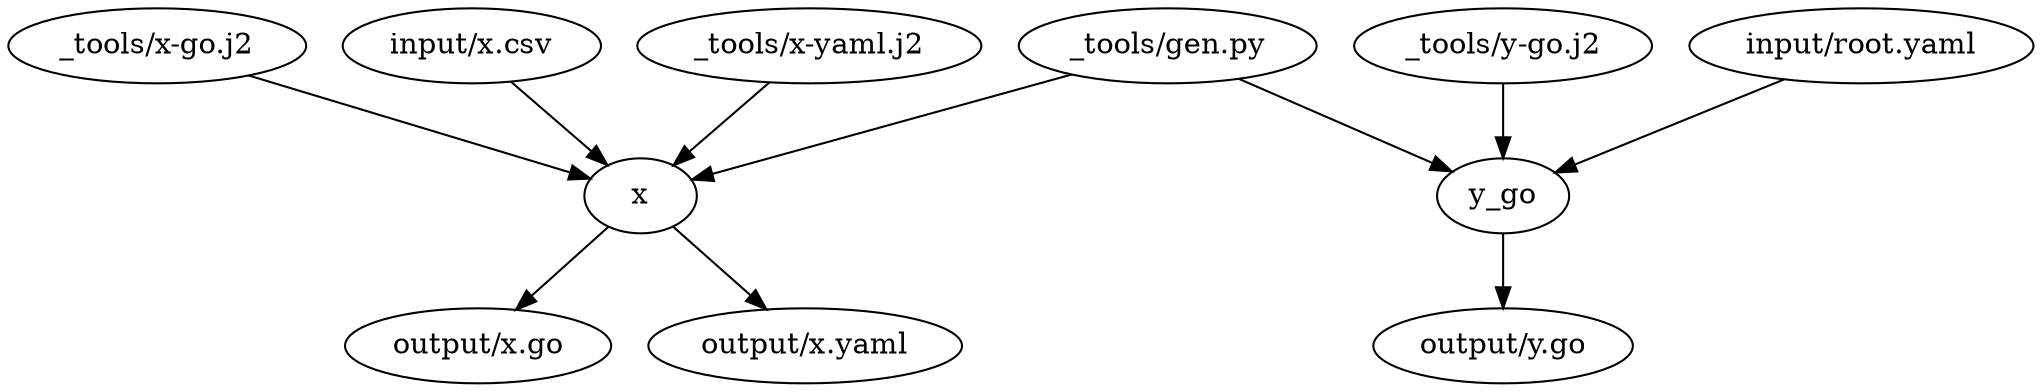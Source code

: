 digraph G {
    // nodes
    g0 [label="x", shape=oval];
    g1 [label="output/x.go", shape=oval];
    g2 [label="output/x.yaml", shape=oval];
    g3 [label="y_go", shape=oval];
    g4 [label="output/y.go", shape=oval];
    g5 [label="_tools/x-go.j2", shape=oval];
    g6 [label="input/x.csv", shape=oval];
    g7 [label="_tools/gen.py", shape=oval];
    g8 [label="_tools/x-yaml.j2", shape=oval];
    g9 [label="_tools/y-go.j2", shape=oval];
    g10 [label="input/root.yaml", shape=oval];

    // edges
    g5 -> g0;
    g6 -> g0;
    g7 -> g0;
    g8 -> g0;
    g0 -> g1;
    g0 -> g2;
    g9 -> g3;
    g10 -> g3;
    g7 -> g3;
    g3 -> g4;
}

